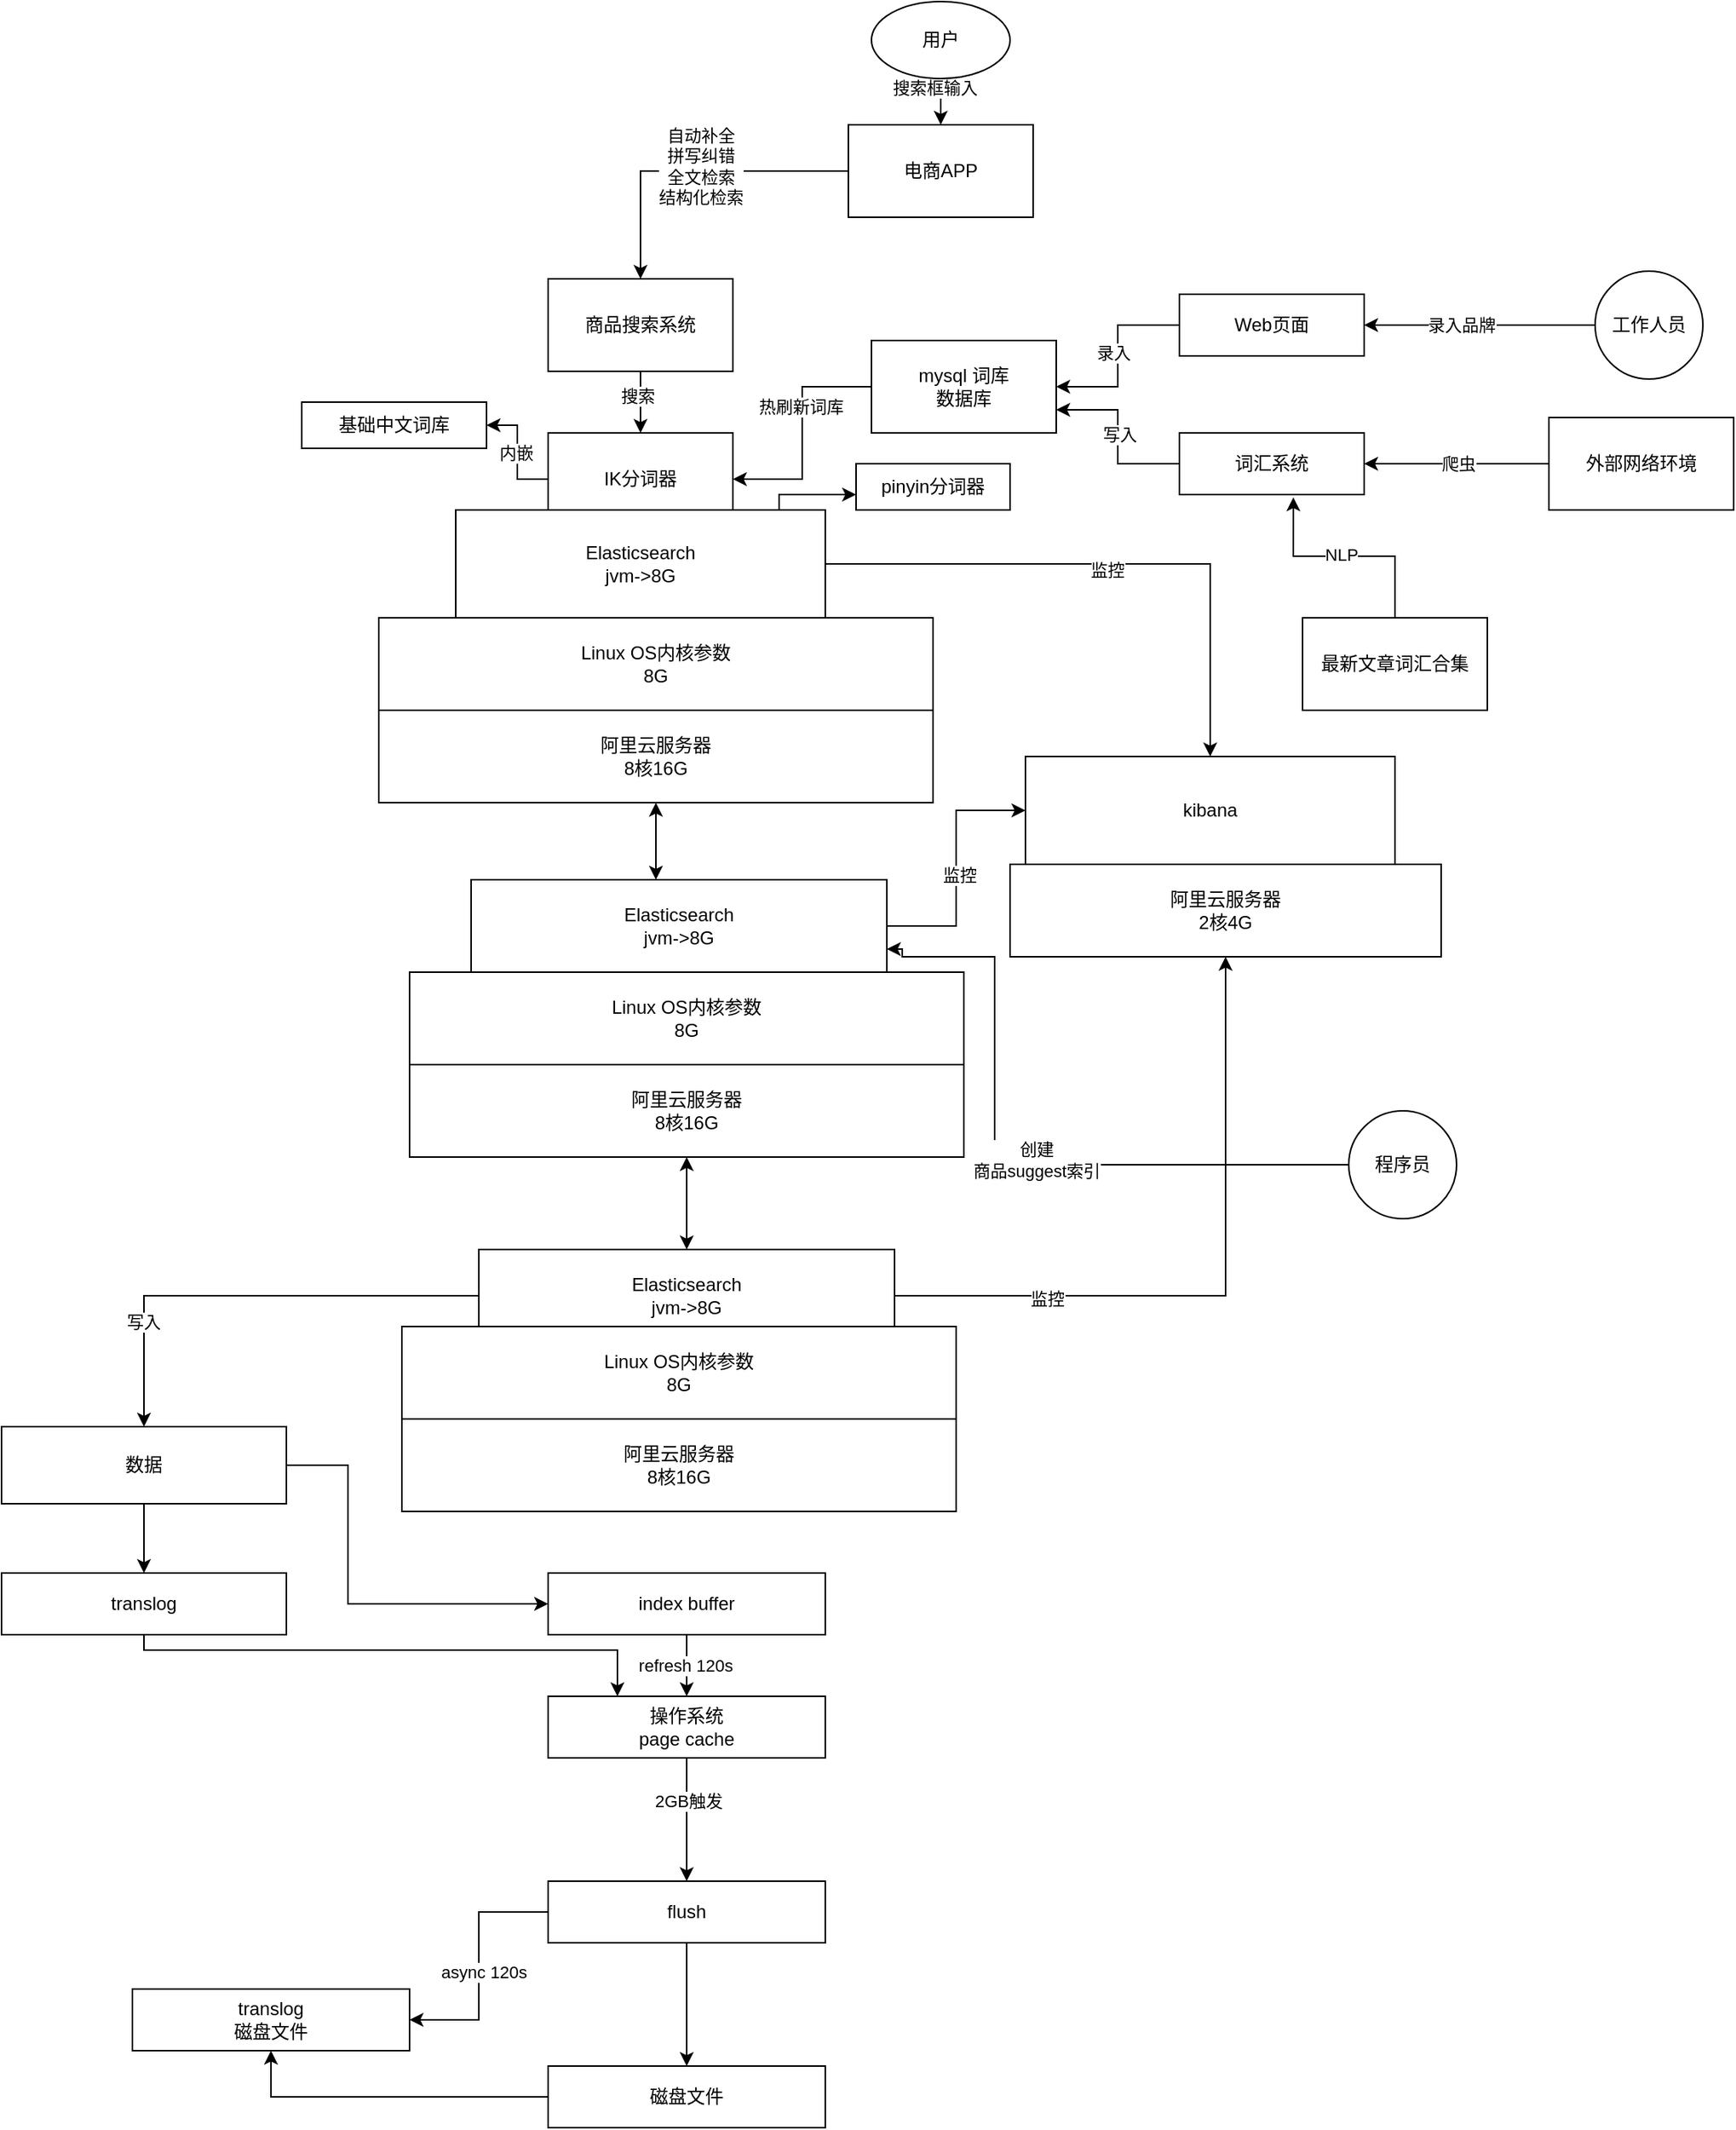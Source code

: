 <mxfile version="21.6.1" type="github">
  <diagram name="第 1 页" id="QaV_Z0Ht7EAKEst0P-oF">
    <mxGraphModel dx="1050" dy="573" grid="1" gridSize="10" guides="1" tooltips="1" connect="1" arrows="1" fold="1" page="1" pageScale="1" pageWidth="4000000" pageHeight="2000000" math="0" shadow="0">
      <root>
        <mxCell id="0" />
        <mxCell id="1" parent="0" />
        <mxCell id="SeDEiHkmYTppYiZ_hBF1-3" value="" style="edgeStyle=orthogonalEdgeStyle;rounded=0;orthogonalLoop=1;jettySize=auto;html=1;" parent="1" source="SeDEiHkmYTppYiZ_hBF1-1" target="SeDEiHkmYTppYiZ_hBF1-2" edge="1">
          <mxGeometry relative="1" as="geometry" />
        </mxCell>
        <mxCell id="SeDEiHkmYTppYiZ_hBF1-4" value="搜索框输入" style="edgeLabel;html=1;align=center;verticalAlign=middle;resizable=0;points=[];" parent="SeDEiHkmYTppYiZ_hBF1-3" vertex="1" connectable="0">
          <mxGeometry x="-0.752" y="-4" relative="1" as="geometry">
            <mxPoint as="offset" />
          </mxGeometry>
        </mxCell>
        <mxCell id="SeDEiHkmYTppYiZ_hBF1-1" value="用户" style="ellipse;whiteSpace=wrap;html=1;" parent="1" vertex="1">
          <mxGeometry x="1140" y="20" width="90" height="50" as="geometry" />
        </mxCell>
        <mxCell id="SeDEiHkmYTppYiZ_hBF1-6" value="" style="edgeStyle=orthogonalEdgeStyle;rounded=0;orthogonalLoop=1;jettySize=auto;html=1;" parent="1" source="SeDEiHkmYTppYiZ_hBF1-2" target="SeDEiHkmYTppYiZ_hBF1-5" edge="1">
          <mxGeometry relative="1" as="geometry" />
        </mxCell>
        <mxCell id="SeDEiHkmYTppYiZ_hBF1-7" value="自动补全&lt;br&gt;拼写纠错&lt;br&gt;全文检索&lt;br&gt;结构化检索" style="edgeLabel;html=1;align=center;verticalAlign=middle;resizable=0;points=[];" parent="SeDEiHkmYTppYiZ_hBF1-6" vertex="1" connectable="0">
          <mxGeometry x="-0.065" y="-3" relative="1" as="geometry">
            <mxPoint as="offset" />
          </mxGeometry>
        </mxCell>
        <mxCell id="SeDEiHkmYTppYiZ_hBF1-2" value="电商APP" style="whiteSpace=wrap;html=1;" parent="1" vertex="1">
          <mxGeometry x="1125" y="100" width="120" height="60" as="geometry" />
        </mxCell>
        <mxCell id="SeDEiHkmYTppYiZ_hBF1-9" value="" style="edgeStyle=orthogonalEdgeStyle;rounded=0;orthogonalLoop=1;jettySize=auto;html=1;" parent="1" source="SeDEiHkmYTppYiZ_hBF1-5" target="SeDEiHkmYTppYiZ_hBF1-8" edge="1">
          <mxGeometry relative="1" as="geometry" />
        </mxCell>
        <mxCell id="SeDEiHkmYTppYiZ_hBF1-10" value="搜索" style="edgeLabel;html=1;align=center;verticalAlign=middle;resizable=0;points=[];" parent="SeDEiHkmYTppYiZ_hBF1-9" vertex="1" connectable="0">
          <mxGeometry x="-0.2" y="-2" relative="1" as="geometry">
            <mxPoint as="offset" />
          </mxGeometry>
        </mxCell>
        <mxCell id="SeDEiHkmYTppYiZ_hBF1-5" value="商品搜索系统" style="whiteSpace=wrap;html=1;" parent="1" vertex="1">
          <mxGeometry x="930" y="200" width="120" height="60" as="geometry" />
        </mxCell>
        <mxCell id="SeDEiHkmYTppYiZ_hBF1-13" value="" style="edgeStyle=orthogonalEdgeStyle;rounded=0;orthogonalLoop=1;jettySize=auto;html=1;" parent="1" source="SeDEiHkmYTppYiZ_hBF1-8" target="SeDEiHkmYTppYiZ_hBF1-12" edge="1">
          <mxGeometry relative="1" as="geometry" />
        </mxCell>
        <mxCell id="SeDEiHkmYTppYiZ_hBF1-14" value="内嵌" style="edgeLabel;html=1;align=center;verticalAlign=middle;resizable=0;points=[];" parent="SeDEiHkmYTppYiZ_hBF1-13" vertex="1" connectable="0">
          <mxGeometry x="-0.013" y="1" relative="1" as="geometry">
            <mxPoint as="offset" />
          </mxGeometry>
        </mxCell>
        <mxCell id="SeDEiHkmYTppYiZ_hBF1-8" value="IK分词器" style="whiteSpace=wrap;html=1;" parent="1" vertex="1">
          <mxGeometry x="930" y="300" width="120" height="60" as="geometry" />
        </mxCell>
        <mxCell id="SeDEiHkmYTppYiZ_hBF1-12" value="基础中文词库" style="whiteSpace=wrap;html=1;" parent="1" vertex="1">
          <mxGeometry x="770" y="280" width="120" height="30" as="geometry" />
        </mxCell>
        <mxCell id="SeDEiHkmYTppYiZ_hBF1-16" style="edgeStyle=orthogonalEdgeStyle;rounded=0;orthogonalLoop=1;jettySize=auto;html=1;exitX=0;exitY=0.5;exitDx=0;exitDy=0;entryX=1;entryY=0.5;entryDx=0;entryDy=0;" parent="1" source="SeDEiHkmYTppYiZ_hBF1-15" target="SeDEiHkmYTppYiZ_hBF1-8" edge="1">
          <mxGeometry relative="1" as="geometry" />
        </mxCell>
        <mxCell id="SeDEiHkmYTppYiZ_hBF1-17" value="热刷新词库" style="edgeLabel;html=1;align=center;verticalAlign=middle;resizable=0;points=[];" parent="SeDEiHkmYTppYiZ_hBF1-16" vertex="1" connectable="0">
          <mxGeometry x="-0.227" y="-1" relative="1" as="geometry">
            <mxPoint as="offset" />
          </mxGeometry>
        </mxCell>
        <mxCell id="SeDEiHkmYTppYiZ_hBF1-15" value="mysql 词库&lt;br&gt;数据库" style="rounded=0;whiteSpace=wrap;html=1;" parent="1" vertex="1">
          <mxGeometry x="1140" y="240" width="120" height="60" as="geometry" />
        </mxCell>
        <mxCell id="SeDEiHkmYTppYiZ_hBF1-20" style="edgeStyle=orthogonalEdgeStyle;rounded=0;orthogonalLoop=1;jettySize=auto;html=1;entryX=1;entryY=0.5;entryDx=0;entryDy=0;" parent="1" source="SeDEiHkmYTppYiZ_hBF1-18" target="SeDEiHkmYTppYiZ_hBF1-15" edge="1">
          <mxGeometry relative="1" as="geometry" />
        </mxCell>
        <mxCell id="SeDEiHkmYTppYiZ_hBF1-22" value="录入" style="edgeLabel;html=1;align=center;verticalAlign=middle;resizable=0;points=[];" parent="SeDEiHkmYTppYiZ_hBF1-20" vertex="1" connectable="0">
          <mxGeometry x="-0.033" y="-3" relative="1" as="geometry">
            <mxPoint as="offset" />
          </mxGeometry>
        </mxCell>
        <mxCell id="SeDEiHkmYTppYiZ_hBF1-18" value="Web页面" style="rounded=0;whiteSpace=wrap;html=1;" parent="1" vertex="1">
          <mxGeometry x="1340" y="210" width="120" height="40" as="geometry" />
        </mxCell>
        <mxCell id="SeDEiHkmYTppYiZ_hBF1-21" style="edgeStyle=orthogonalEdgeStyle;rounded=0;orthogonalLoop=1;jettySize=auto;html=1;entryX=1;entryY=0.75;entryDx=0;entryDy=0;" parent="1" source="SeDEiHkmYTppYiZ_hBF1-19" target="SeDEiHkmYTppYiZ_hBF1-15" edge="1">
          <mxGeometry relative="1" as="geometry" />
        </mxCell>
        <mxCell id="SeDEiHkmYTppYiZ_hBF1-23" value="写入" style="edgeLabel;html=1;align=center;verticalAlign=middle;resizable=0;points=[];" parent="SeDEiHkmYTppYiZ_hBF1-21" vertex="1" connectable="0">
          <mxGeometry x="0.026" y="-1" relative="1" as="geometry">
            <mxPoint as="offset" />
          </mxGeometry>
        </mxCell>
        <mxCell id="SeDEiHkmYTppYiZ_hBF1-19" value="词汇系统" style="rounded=0;whiteSpace=wrap;html=1;" parent="1" vertex="1">
          <mxGeometry x="1340" y="300" width="120" height="40" as="geometry" />
        </mxCell>
        <mxCell id="SeDEiHkmYTppYiZ_hBF1-26" style="edgeStyle=orthogonalEdgeStyle;rounded=0;orthogonalLoop=1;jettySize=auto;html=1;entryX=1;entryY=0.5;entryDx=0;entryDy=0;" parent="1" source="SeDEiHkmYTppYiZ_hBF1-25" target="SeDEiHkmYTppYiZ_hBF1-18" edge="1">
          <mxGeometry relative="1" as="geometry" />
        </mxCell>
        <mxCell id="SeDEiHkmYTppYiZ_hBF1-27" value="录入品牌" style="edgeLabel;html=1;align=center;verticalAlign=middle;resizable=0;points=[];" parent="SeDEiHkmYTppYiZ_hBF1-26" vertex="1" connectable="0">
          <mxGeometry x="0.157" relative="1" as="geometry">
            <mxPoint as="offset" />
          </mxGeometry>
        </mxCell>
        <mxCell id="SeDEiHkmYTppYiZ_hBF1-25" value="工作人员" style="ellipse;whiteSpace=wrap;html=1;aspect=fixed;" parent="1" vertex="1">
          <mxGeometry x="1610" y="195" width="70" height="70" as="geometry" />
        </mxCell>
        <mxCell id="SeDEiHkmYTppYiZ_hBF1-29" style="edgeStyle=orthogonalEdgeStyle;rounded=0;orthogonalLoop=1;jettySize=auto;html=1;entryX=1;entryY=0.5;entryDx=0;entryDy=0;" parent="1" source="SeDEiHkmYTppYiZ_hBF1-28" target="SeDEiHkmYTppYiZ_hBF1-19" edge="1">
          <mxGeometry relative="1" as="geometry" />
        </mxCell>
        <mxCell id="SeDEiHkmYTppYiZ_hBF1-30" value="爬虫" style="edgeLabel;html=1;align=center;verticalAlign=middle;resizable=0;points=[];" parent="SeDEiHkmYTppYiZ_hBF1-29" vertex="1" connectable="0">
          <mxGeometry x="-0.02" relative="1" as="geometry">
            <mxPoint as="offset" />
          </mxGeometry>
        </mxCell>
        <mxCell id="SeDEiHkmYTppYiZ_hBF1-28" value="外部网络环境" style="rounded=0;whiteSpace=wrap;html=1;" parent="1" vertex="1">
          <mxGeometry x="1580" y="290" width="120" height="60" as="geometry" />
        </mxCell>
        <mxCell id="SeDEiHkmYTppYiZ_hBF1-32" style="edgeStyle=orthogonalEdgeStyle;rounded=0;orthogonalLoop=1;jettySize=auto;html=1;entryX=0.617;entryY=1.045;entryDx=0;entryDy=0;entryPerimeter=0;" parent="1" source="SeDEiHkmYTppYiZ_hBF1-31" target="SeDEiHkmYTppYiZ_hBF1-19" edge="1">
          <mxGeometry relative="1" as="geometry" />
        </mxCell>
        <mxCell id="SeDEiHkmYTppYiZ_hBF1-33" value="NLP" style="edgeLabel;html=1;align=center;verticalAlign=middle;resizable=0;points=[];" parent="SeDEiHkmYTppYiZ_hBF1-32" vertex="1" connectable="0">
          <mxGeometry x="0.037" y="-1" relative="1" as="geometry">
            <mxPoint as="offset" />
          </mxGeometry>
        </mxCell>
        <mxCell id="SeDEiHkmYTppYiZ_hBF1-31" value="最新文章词汇合集" style="rounded=0;whiteSpace=wrap;html=1;" parent="1" vertex="1">
          <mxGeometry x="1420" y="420" width="120" height="60" as="geometry" />
        </mxCell>
        <mxCell id="SeDEiHkmYTppYiZ_hBF1-38" style="edgeStyle=orthogonalEdgeStyle;rounded=0;orthogonalLoop=1;jettySize=auto;html=1;exitX=0.75;exitY=0;exitDx=0;exitDy=0;" parent="1" source="SeDEiHkmYTppYiZ_hBF1-34" edge="1">
          <mxGeometry relative="1" as="geometry">
            <mxPoint x="1130" y="340" as="targetPoint" />
            <Array as="points">
              <mxPoint x="1080" y="350" />
              <mxPoint x="1080" y="340" />
            </Array>
          </mxGeometry>
        </mxCell>
        <mxCell id="SeDEiHkmYTppYiZ_hBF1-43" value="" style="edgeStyle=orthogonalEdgeStyle;rounded=0;orthogonalLoop=1;jettySize=auto;html=1;" parent="1" source="SeDEiHkmYTppYiZ_hBF1-34" target="SeDEiHkmYTppYiZ_hBF1-41" edge="1">
          <mxGeometry relative="1" as="geometry" />
        </mxCell>
        <mxCell id="SeDEiHkmYTppYiZ_hBF1-46" value="" style="edgeStyle=orthogonalEdgeStyle;rounded=0;orthogonalLoop=1;jettySize=auto;html=1;" parent="1" source="SeDEiHkmYTppYiZ_hBF1-34" target="SeDEiHkmYTppYiZ_hBF1-41" edge="1">
          <mxGeometry relative="1" as="geometry" />
        </mxCell>
        <mxCell id="SeDEiHkmYTppYiZ_hBF1-48" style="edgeStyle=orthogonalEdgeStyle;rounded=0;orthogonalLoop=1;jettySize=auto;html=1;" parent="1" source="SeDEiHkmYTppYiZ_hBF1-34" target="SeDEiHkmYTppYiZ_hBF1-47" edge="1">
          <mxGeometry relative="1" as="geometry" />
        </mxCell>
        <mxCell id="SeDEiHkmYTppYiZ_hBF1-49" value="监控" style="edgeLabel;html=1;align=center;verticalAlign=middle;resizable=0;points=[];" parent="SeDEiHkmYTppYiZ_hBF1-48" vertex="1" connectable="0">
          <mxGeometry x="-0.024" y="-4" relative="1" as="geometry">
            <mxPoint as="offset" />
          </mxGeometry>
        </mxCell>
        <mxCell id="SeDEiHkmYTppYiZ_hBF1-34" value="Elasticsearch&lt;br&gt;jvm-&amp;gt;8G" style="rounded=0;whiteSpace=wrap;html=1;" parent="1" vertex="1">
          <mxGeometry x="870" y="350" width="240" height="70" as="geometry" />
        </mxCell>
        <mxCell id="SeDEiHkmYTppYiZ_hBF1-40" value="pinyin分词器" style="rounded=0;whiteSpace=wrap;html=1;" parent="1" vertex="1">
          <mxGeometry x="1130" y="320" width="100" height="30" as="geometry" />
        </mxCell>
        <mxCell id="SeDEiHkmYTppYiZ_hBF1-41" value="Linux OS内核参数&lt;br&gt;8G" style="rounded=0;whiteSpace=wrap;html=1;" parent="1" vertex="1">
          <mxGeometry x="820" y="420" width="360" height="60" as="geometry" />
        </mxCell>
        <mxCell id="SeDEiHkmYTppYiZ_hBF1-51" value="" style="rounded=0;orthogonalLoop=1;jettySize=auto;html=1;startArrow=classic;startFill=1;" parent="1" source="SeDEiHkmYTppYiZ_hBF1-42" edge="1">
          <mxGeometry relative="1" as="geometry">
            <mxPoint x="1000" y="590" as="targetPoint" />
          </mxGeometry>
        </mxCell>
        <mxCell id="SeDEiHkmYTppYiZ_hBF1-42" value="阿里云服务器&lt;br&gt;8核16G" style="rounded=0;whiteSpace=wrap;html=1;" parent="1" vertex="1">
          <mxGeometry x="820" y="480" width="360" height="60" as="geometry" />
        </mxCell>
        <mxCell id="SeDEiHkmYTppYiZ_hBF1-47" value="kibana" style="rounded=0;whiteSpace=wrap;html=1;" parent="1" vertex="1">
          <mxGeometry x="1240" y="510" width="240" height="70" as="geometry" />
        </mxCell>
        <mxCell id="SeDEiHkmYTppYiZ_hBF1-52" style="edgeStyle=orthogonalEdgeStyle;rounded=0;orthogonalLoop=1;jettySize=auto;html=1;entryX=0;entryY=0.5;entryDx=0;entryDy=0;" parent="1" source="SeDEiHkmYTppYiZ_hBF1-50" target="SeDEiHkmYTppYiZ_hBF1-47" edge="1">
          <mxGeometry relative="1" as="geometry" />
        </mxCell>
        <mxCell id="8CRuoYBw6Ss2Zb_Gs4lM-7" value="监控" style="edgeLabel;html=1;align=center;verticalAlign=middle;resizable=0;points=[];" vertex="1" connectable="0" parent="SeDEiHkmYTppYiZ_hBF1-52">
          <mxGeometry x="-0.047" y="-2" relative="1" as="geometry">
            <mxPoint as="offset" />
          </mxGeometry>
        </mxCell>
        <mxCell id="SeDEiHkmYTppYiZ_hBF1-50" value="Elasticsearch&lt;br&gt;jvm-&amp;gt;8G" style="whiteSpace=wrap;html=1;rounded=0;" parent="1" vertex="1">
          <mxGeometry x="880" y="590" width="270" height="60" as="geometry" />
        </mxCell>
        <mxCell id="SeDEiHkmYTppYiZ_hBF1-54" value="Linux OS内核参数&lt;br&gt;8G" style="rounded=0;whiteSpace=wrap;html=1;" parent="1" vertex="1">
          <mxGeometry x="840" y="650" width="360" height="60" as="geometry" />
        </mxCell>
        <mxCell id="SeDEiHkmYTppYiZ_hBF1-55" value="阿里云服务器&lt;br&gt;8核16G" style="rounded=0;whiteSpace=wrap;html=1;" parent="1" vertex="1">
          <mxGeometry x="840" y="710" width="360" height="60" as="geometry" />
        </mxCell>
        <mxCell id="SeDEiHkmYTppYiZ_hBF1-62" value="" style="edgeStyle=orthogonalEdgeStyle;rounded=0;orthogonalLoop=1;jettySize=auto;html=1;startArrow=classic;startFill=1;" parent="1" source="SeDEiHkmYTppYiZ_hBF1-59" target="SeDEiHkmYTppYiZ_hBF1-55" edge="1">
          <mxGeometry relative="1" as="geometry" />
        </mxCell>
        <mxCell id="SeDEiHkmYTppYiZ_hBF1-63" style="edgeStyle=orthogonalEdgeStyle;rounded=0;orthogonalLoop=1;jettySize=auto;html=1;" parent="1" source="SeDEiHkmYTppYiZ_hBF1-59" target="8CRuoYBw6Ss2Zb_Gs4lM-1" edge="1">
          <mxGeometry relative="1" as="geometry" />
        </mxCell>
        <mxCell id="SeDEiHkmYTppYiZ_hBF1-64" value="监控" style="edgeLabel;html=1;align=center;verticalAlign=middle;resizable=0;points=[];" parent="SeDEiHkmYTppYiZ_hBF1-63" vertex="1" connectable="0">
          <mxGeometry x="-0.547" y="-2" relative="1" as="geometry">
            <mxPoint as="offset" />
          </mxGeometry>
        </mxCell>
        <mxCell id="8CRuoYBw6Ss2Zb_Gs4lM-22" style="edgeStyle=orthogonalEdgeStyle;rounded=0;orthogonalLoop=1;jettySize=auto;html=1;" edge="1" parent="1" source="SeDEiHkmYTppYiZ_hBF1-59" target="8CRuoYBw6Ss2Zb_Gs4lM-21">
          <mxGeometry relative="1" as="geometry" />
        </mxCell>
        <mxCell id="8CRuoYBw6Ss2Zb_Gs4lM-23" value="写入" style="edgeLabel;html=1;align=center;verticalAlign=middle;resizable=0;points=[];" vertex="1" connectable="0" parent="8CRuoYBw6Ss2Zb_Gs4lM-22">
          <mxGeometry x="0.548" y="-1" relative="1" as="geometry">
            <mxPoint as="offset" />
          </mxGeometry>
        </mxCell>
        <mxCell id="SeDEiHkmYTppYiZ_hBF1-59" value="Elasticsearch&lt;br&gt;jvm-&amp;gt;8G" style="whiteSpace=wrap;html=1;rounded=0;" parent="1" vertex="1">
          <mxGeometry x="885" y="830" width="270" height="60" as="geometry" />
        </mxCell>
        <mxCell id="SeDEiHkmYTppYiZ_hBF1-60" value="Linux OS内核参数&lt;br&gt;8G" style="rounded=0;whiteSpace=wrap;html=1;" parent="1" vertex="1">
          <mxGeometry x="835" y="880" width="360" height="60" as="geometry" />
        </mxCell>
        <mxCell id="SeDEiHkmYTppYiZ_hBF1-61" value="阿里云服务器&lt;br&gt;8核16G" style="rounded=0;whiteSpace=wrap;html=1;" parent="1" vertex="1">
          <mxGeometry x="835" y="940" width="360" height="60" as="geometry" />
        </mxCell>
        <mxCell id="8CRuoYBw6Ss2Zb_Gs4lM-1" value="阿里云服务器&lt;br&gt;2核4G" style="rounded=0;whiteSpace=wrap;html=1;" vertex="1" parent="1">
          <mxGeometry x="1230" y="580" width="280" height="60" as="geometry" />
        </mxCell>
        <mxCell id="8CRuoYBw6Ss2Zb_Gs4lM-3" style="edgeStyle=orthogonalEdgeStyle;rounded=0;orthogonalLoop=1;jettySize=auto;html=1;entryX=1;entryY=0.75;entryDx=0;entryDy=0;" edge="1" parent="1" source="8CRuoYBw6Ss2Zb_Gs4lM-2" target="SeDEiHkmYTppYiZ_hBF1-50">
          <mxGeometry relative="1" as="geometry">
            <Array as="points">
              <mxPoint x="1220" y="775" />
              <mxPoint x="1220" y="640" />
              <mxPoint x="1160" y="640" />
              <mxPoint x="1160" y="635" />
            </Array>
          </mxGeometry>
        </mxCell>
        <mxCell id="8CRuoYBw6Ss2Zb_Gs4lM-4" value="创建&lt;br&gt;商品suggest索引" style="edgeLabel;html=1;align=center;verticalAlign=middle;resizable=0;points=[];" vertex="1" connectable="0" parent="8CRuoYBw6Ss2Zb_Gs4lM-3">
          <mxGeometry x="-0.076" y="-3" relative="1" as="geometry">
            <mxPoint as="offset" />
          </mxGeometry>
        </mxCell>
        <mxCell id="8CRuoYBw6Ss2Zb_Gs4lM-2" value="程序员" style="ellipse;whiteSpace=wrap;html=1;aspect=fixed;" vertex="1" parent="1">
          <mxGeometry x="1450" y="740" width="70" height="70" as="geometry" />
        </mxCell>
        <mxCell id="8CRuoYBw6Ss2Zb_Gs4lM-10" value="" style="edgeStyle=orthogonalEdgeStyle;rounded=0;orthogonalLoop=1;jettySize=auto;html=1;" edge="1" parent="1" source="8CRuoYBw6Ss2Zb_Gs4lM-8" target="8CRuoYBw6Ss2Zb_Gs4lM-9">
          <mxGeometry relative="1" as="geometry" />
        </mxCell>
        <mxCell id="8CRuoYBw6Ss2Zb_Gs4lM-11" value="refresh 120s" style="edgeLabel;html=1;align=center;verticalAlign=middle;resizable=0;points=[];" vertex="1" connectable="0" parent="8CRuoYBw6Ss2Zb_Gs4lM-10">
          <mxGeometry x="-0.03" y="-1" relative="1" as="geometry">
            <mxPoint as="offset" />
          </mxGeometry>
        </mxCell>
        <mxCell id="8CRuoYBw6Ss2Zb_Gs4lM-8" value="index buffer" style="rounded=0;whiteSpace=wrap;html=1;" vertex="1" parent="1">
          <mxGeometry x="930" y="1040" width="180" height="40" as="geometry" />
        </mxCell>
        <mxCell id="8CRuoYBw6Ss2Zb_Gs4lM-13" value="" style="edgeStyle=orthogonalEdgeStyle;rounded=0;orthogonalLoop=1;jettySize=auto;html=1;" edge="1" parent="1" source="8CRuoYBw6Ss2Zb_Gs4lM-9" target="8CRuoYBw6Ss2Zb_Gs4lM-12">
          <mxGeometry relative="1" as="geometry" />
        </mxCell>
        <mxCell id="8CRuoYBw6Ss2Zb_Gs4lM-14" value="2GB触发" style="edgeLabel;html=1;align=center;verticalAlign=middle;resizable=0;points=[];" vertex="1" connectable="0" parent="8CRuoYBw6Ss2Zb_Gs4lM-13">
          <mxGeometry x="-0.295" y="1" relative="1" as="geometry">
            <mxPoint as="offset" />
          </mxGeometry>
        </mxCell>
        <mxCell id="8CRuoYBw6Ss2Zb_Gs4lM-9" value="操作系统&lt;br&gt;page cache" style="rounded=0;whiteSpace=wrap;html=1;" vertex="1" parent="1">
          <mxGeometry x="930" y="1120" width="180" height="40" as="geometry" />
        </mxCell>
        <mxCell id="8CRuoYBw6Ss2Zb_Gs4lM-16" value="" style="edgeStyle=orthogonalEdgeStyle;rounded=0;orthogonalLoop=1;jettySize=auto;html=1;" edge="1" parent="1" source="8CRuoYBw6Ss2Zb_Gs4lM-12" target="8CRuoYBw6Ss2Zb_Gs4lM-15">
          <mxGeometry relative="1" as="geometry" />
        </mxCell>
        <mxCell id="8CRuoYBw6Ss2Zb_Gs4lM-19" style="edgeStyle=orthogonalEdgeStyle;rounded=0;orthogonalLoop=1;jettySize=auto;html=1;entryX=1;entryY=0.5;entryDx=0;entryDy=0;" edge="1" parent="1" source="8CRuoYBw6Ss2Zb_Gs4lM-12" target="8CRuoYBw6Ss2Zb_Gs4lM-17">
          <mxGeometry relative="1" as="geometry" />
        </mxCell>
        <mxCell id="8CRuoYBw6Ss2Zb_Gs4lM-20" value="async 120s" style="edgeLabel;html=1;align=center;verticalAlign=middle;resizable=0;points=[];" vertex="1" connectable="0" parent="8CRuoYBw6Ss2Zb_Gs4lM-19">
          <mxGeometry x="0.043" y="3" relative="1" as="geometry">
            <mxPoint as="offset" />
          </mxGeometry>
        </mxCell>
        <mxCell id="8CRuoYBw6Ss2Zb_Gs4lM-12" value="flush" style="rounded=0;whiteSpace=wrap;html=1;" vertex="1" parent="1">
          <mxGeometry x="930" y="1240" width="180" height="40" as="geometry" />
        </mxCell>
        <mxCell id="8CRuoYBw6Ss2Zb_Gs4lM-18" value="" style="edgeStyle=orthogonalEdgeStyle;rounded=0;orthogonalLoop=1;jettySize=auto;html=1;" edge="1" parent="1" source="8CRuoYBw6Ss2Zb_Gs4lM-15" target="8CRuoYBw6Ss2Zb_Gs4lM-17">
          <mxGeometry relative="1" as="geometry" />
        </mxCell>
        <mxCell id="8CRuoYBw6Ss2Zb_Gs4lM-15" value="磁盘文件" style="rounded=0;whiteSpace=wrap;html=1;" vertex="1" parent="1">
          <mxGeometry x="930" y="1360" width="180" height="40" as="geometry" />
        </mxCell>
        <mxCell id="8CRuoYBw6Ss2Zb_Gs4lM-17" value="translog&lt;br&gt;磁盘文件" style="rounded=0;whiteSpace=wrap;html=1;" vertex="1" parent="1">
          <mxGeometry x="660" y="1310" width="180" height="40" as="geometry" />
        </mxCell>
        <mxCell id="8CRuoYBw6Ss2Zb_Gs4lM-24" style="edgeStyle=orthogonalEdgeStyle;rounded=0;orthogonalLoop=1;jettySize=auto;html=1;entryX=0;entryY=0.5;entryDx=0;entryDy=0;" edge="1" parent="1" source="8CRuoYBw6Ss2Zb_Gs4lM-21" target="8CRuoYBw6Ss2Zb_Gs4lM-8">
          <mxGeometry relative="1" as="geometry">
            <Array as="points">
              <mxPoint x="800" y="970" />
              <mxPoint x="800" y="1060" />
            </Array>
          </mxGeometry>
        </mxCell>
        <mxCell id="8CRuoYBw6Ss2Zb_Gs4lM-26" value="" style="edgeStyle=orthogonalEdgeStyle;rounded=0;orthogonalLoop=1;jettySize=auto;html=1;" edge="1" parent="1" source="8CRuoYBw6Ss2Zb_Gs4lM-21" target="8CRuoYBw6Ss2Zb_Gs4lM-25">
          <mxGeometry relative="1" as="geometry" />
        </mxCell>
        <mxCell id="8CRuoYBw6Ss2Zb_Gs4lM-21" value="数据" style="whiteSpace=wrap;html=1;rounded=0;" vertex="1" parent="1">
          <mxGeometry x="575" y="945" width="185" height="50" as="geometry" />
        </mxCell>
        <mxCell id="8CRuoYBw6Ss2Zb_Gs4lM-27" style="edgeStyle=orthogonalEdgeStyle;rounded=0;orthogonalLoop=1;jettySize=auto;html=1;entryX=0.25;entryY=0;entryDx=0;entryDy=0;" edge="1" parent="1" source="8CRuoYBw6Ss2Zb_Gs4lM-25" target="8CRuoYBw6Ss2Zb_Gs4lM-9">
          <mxGeometry relative="1" as="geometry">
            <Array as="points">
              <mxPoint x="668" y="1090" />
              <mxPoint x="975" y="1090" />
            </Array>
          </mxGeometry>
        </mxCell>
        <mxCell id="8CRuoYBw6Ss2Zb_Gs4lM-25" value="translog" style="whiteSpace=wrap;html=1;rounded=0;" vertex="1" parent="1">
          <mxGeometry x="575" y="1040" width="185" height="40" as="geometry" />
        </mxCell>
      </root>
    </mxGraphModel>
  </diagram>
</mxfile>
